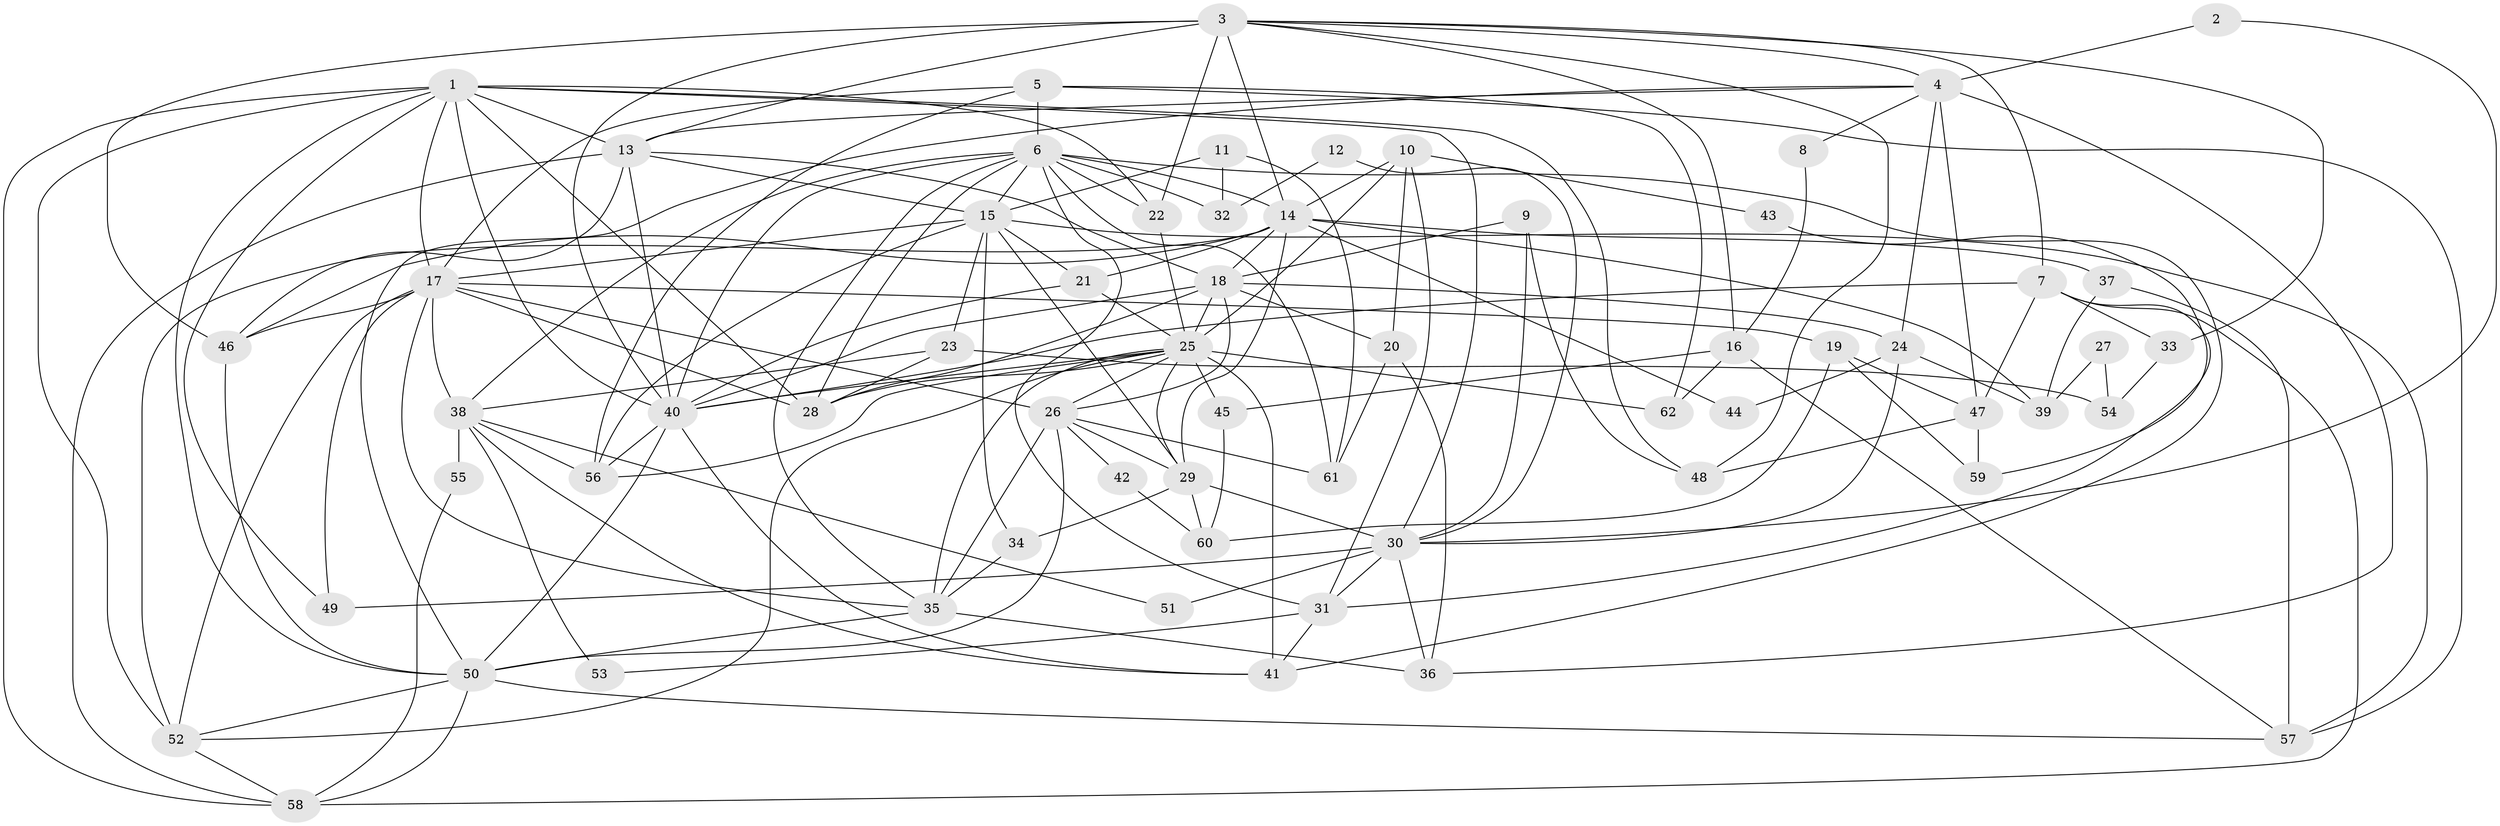 // original degree distribution, {4: 0.22580645161290322, 2: 0.1532258064516129, 3: 0.27419354838709675, 5: 0.20161290322580644, 6: 0.08870967741935484, 7: 0.04032258064516129, 10: 0.008064516129032258, 8: 0.008064516129032258}
// Generated by graph-tools (version 1.1) at 2025/50/03/04/25 22:50:55]
// undirected, 62 vertices, 166 edges
graph export_dot {
  node [color=gray90,style=filled];
  1;
  2;
  3;
  4;
  5;
  6;
  7;
  8;
  9;
  10;
  11;
  12;
  13;
  14;
  15;
  16;
  17;
  18;
  19;
  20;
  21;
  22;
  23;
  24;
  25;
  26;
  27;
  28;
  29;
  30;
  31;
  32;
  33;
  34;
  35;
  36;
  37;
  38;
  39;
  40;
  41;
  42;
  43;
  44;
  45;
  46;
  47;
  48;
  49;
  50;
  51;
  52;
  53;
  54;
  55;
  56;
  57;
  58;
  59;
  60;
  61;
  62;
  1 -- 13 [weight=1.0];
  1 -- 17 [weight=1.0];
  1 -- 22 [weight=1.0];
  1 -- 28 [weight=1.0];
  1 -- 30 [weight=1.0];
  1 -- 40 [weight=1.0];
  1 -- 48 [weight=1.0];
  1 -- 49 [weight=1.0];
  1 -- 50 [weight=1.0];
  1 -- 52 [weight=1.0];
  1 -- 58 [weight=1.0];
  2 -- 4 [weight=1.0];
  2 -- 30 [weight=1.0];
  3 -- 4 [weight=1.0];
  3 -- 7 [weight=1.0];
  3 -- 13 [weight=1.0];
  3 -- 14 [weight=1.0];
  3 -- 16 [weight=1.0];
  3 -- 22 [weight=1.0];
  3 -- 33 [weight=1.0];
  3 -- 40 [weight=3.0];
  3 -- 46 [weight=1.0];
  3 -- 48 [weight=1.0];
  4 -- 8 [weight=1.0];
  4 -- 13 [weight=2.0];
  4 -- 24 [weight=1.0];
  4 -- 36 [weight=1.0];
  4 -- 47 [weight=1.0];
  4 -- 50 [weight=1.0];
  5 -- 6 [weight=1.0];
  5 -- 17 [weight=1.0];
  5 -- 56 [weight=1.0];
  5 -- 57 [weight=1.0];
  5 -- 62 [weight=1.0];
  6 -- 14 [weight=1.0];
  6 -- 15 [weight=1.0];
  6 -- 22 [weight=1.0];
  6 -- 28 [weight=1.0];
  6 -- 31 [weight=2.0];
  6 -- 32 [weight=1.0];
  6 -- 35 [weight=1.0];
  6 -- 38 [weight=1.0];
  6 -- 40 [weight=1.0];
  6 -- 41 [weight=1.0];
  6 -- 61 [weight=1.0];
  7 -- 31 [weight=1.0];
  7 -- 33 [weight=1.0];
  7 -- 40 [weight=1.0];
  7 -- 47 [weight=1.0];
  7 -- 58 [weight=1.0];
  8 -- 16 [weight=1.0];
  9 -- 18 [weight=1.0];
  9 -- 30 [weight=1.0];
  9 -- 48 [weight=1.0];
  10 -- 14 [weight=1.0];
  10 -- 20 [weight=1.0];
  10 -- 25 [weight=1.0];
  10 -- 31 [weight=1.0];
  10 -- 43 [weight=1.0];
  11 -- 15 [weight=1.0];
  11 -- 32 [weight=1.0];
  11 -- 61 [weight=1.0];
  12 -- 30 [weight=1.0];
  12 -- 32 [weight=1.0];
  13 -- 15 [weight=1.0];
  13 -- 18 [weight=2.0];
  13 -- 40 [weight=1.0];
  13 -- 46 [weight=1.0];
  13 -- 58 [weight=1.0];
  14 -- 18 [weight=1.0];
  14 -- 21 [weight=1.0];
  14 -- 29 [weight=1.0];
  14 -- 37 [weight=2.0];
  14 -- 39 [weight=1.0];
  14 -- 44 [weight=1.0];
  14 -- 46 [weight=1.0];
  14 -- 52 [weight=1.0];
  15 -- 17 [weight=2.0];
  15 -- 21 [weight=1.0];
  15 -- 23 [weight=1.0];
  15 -- 29 [weight=2.0];
  15 -- 34 [weight=1.0];
  15 -- 56 [weight=1.0];
  15 -- 57 [weight=1.0];
  16 -- 45 [weight=1.0];
  16 -- 57 [weight=1.0];
  16 -- 62 [weight=1.0];
  17 -- 19 [weight=1.0];
  17 -- 26 [weight=1.0];
  17 -- 28 [weight=1.0];
  17 -- 35 [weight=1.0];
  17 -- 38 [weight=1.0];
  17 -- 46 [weight=1.0];
  17 -- 49 [weight=1.0];
  17 -- 52 [weight=2.0];
  18 -- 20 [weight=2.0];
  18 -- 24 [weight=1.0];
  18 -- 25 [weight=1.0];
  18 -- 26 [weight=1.0];
  18 -- 28 [weight=1.0];
  18 -- 40 [weight=1.0];
  19 -- 47 [weight=1.0];
  19 -- 59 [weight=1.0];
  19 -- 60 [weight=1.0];
  20 -- 36 [weight=2.0];
  20 -- 61 [weight=1.0];
  21 -- 25 [weight=1.0];
  21 -- 40 [weight=1.0];
  22 -- 25 [weight=1.0];
  23 -- 28 [weight=1.0];
  23 -- 38 [weight=1.0];
  23 -- 54 [weight=1.0];
  24 -- 30 [weight=1.0];
  24 -- 39 [weight=1.0];
  24 -- 44 [weight=1.0];
  25 -- 26 [weight=1.0];
  25 -- 28 [weight=1.0];
  25 -- 29 [weight=1.0];
  25 -- 35 [weight=1.0];
  25 -- 40 [weight=1.0];
  25 -- 41 [weight=1.0];
  25 -- 45 [weight=1.0];
  25 -- 52 [weight=1.0];
  25 -- 56 [weight=1.0];
  25 -- 62 [weight=1.0];
  26 -- 29 [weight=2.0];
  26 -- 35 [weight=1.0];
  26 -- 42 [weight=1.0];
  26 -- 50 [weight=1.0];
  26 -- 61 [weight=1.0];
  27 -- 39 [weight=1.0];
  27 -- 54 [weight=1.0];
  29 -- 30 [weight=1.0];
  29 -- 34 [weight=1.0];
  29 -- 60 [weight=1.0];
  30 -- 31 [weight=1.0];
  30 -- 36 [weight=1.0];
  30 -- 49 [weight=1.0];
  30 -- 51 [weight=1.0];
  31 -- 41 [weight=1.0];
  31 -- 53 [weight=1.0];
  33 -- 54 [weight=1.0];
  34 -- 35 [weight=1.0];
  35 -- 36 [weight=2.0];
  35 -- 50 [weight=2.0];
  37 -- 39 [weight=1.0];
  37 -- 57 [weight=1.0];
  38 -- 41 [weight=1.0];
  38 -- 51 [weight=1.0];
  38 -- 53 [weight=1.0];
  38 -- 55 [weight=2.0];
  38 -- 56 [weight=2.0];
  40 -- 41 [weight=1.0];
  40 -- 50 [weight=1.0];
  40 -- 56 [weight=1.0];
  42 -- 60 [weight=1.0];
  43 -- 59 [weight=1.0];
  45 -- 60 [weight=1.0];
  46 -- 50 [weight=1.0];
  47 -- 48 [weight=1.0];
  47 -- 59 [weight=1.0];
  50 -- 52 [weight=1.0];
  50 -- 57 [weight=1.0];
  50 -- 58 [weight=1.0];
  52 -- 58 [weight=1.0];
  55 -- 58 [weight=1.0];
}
